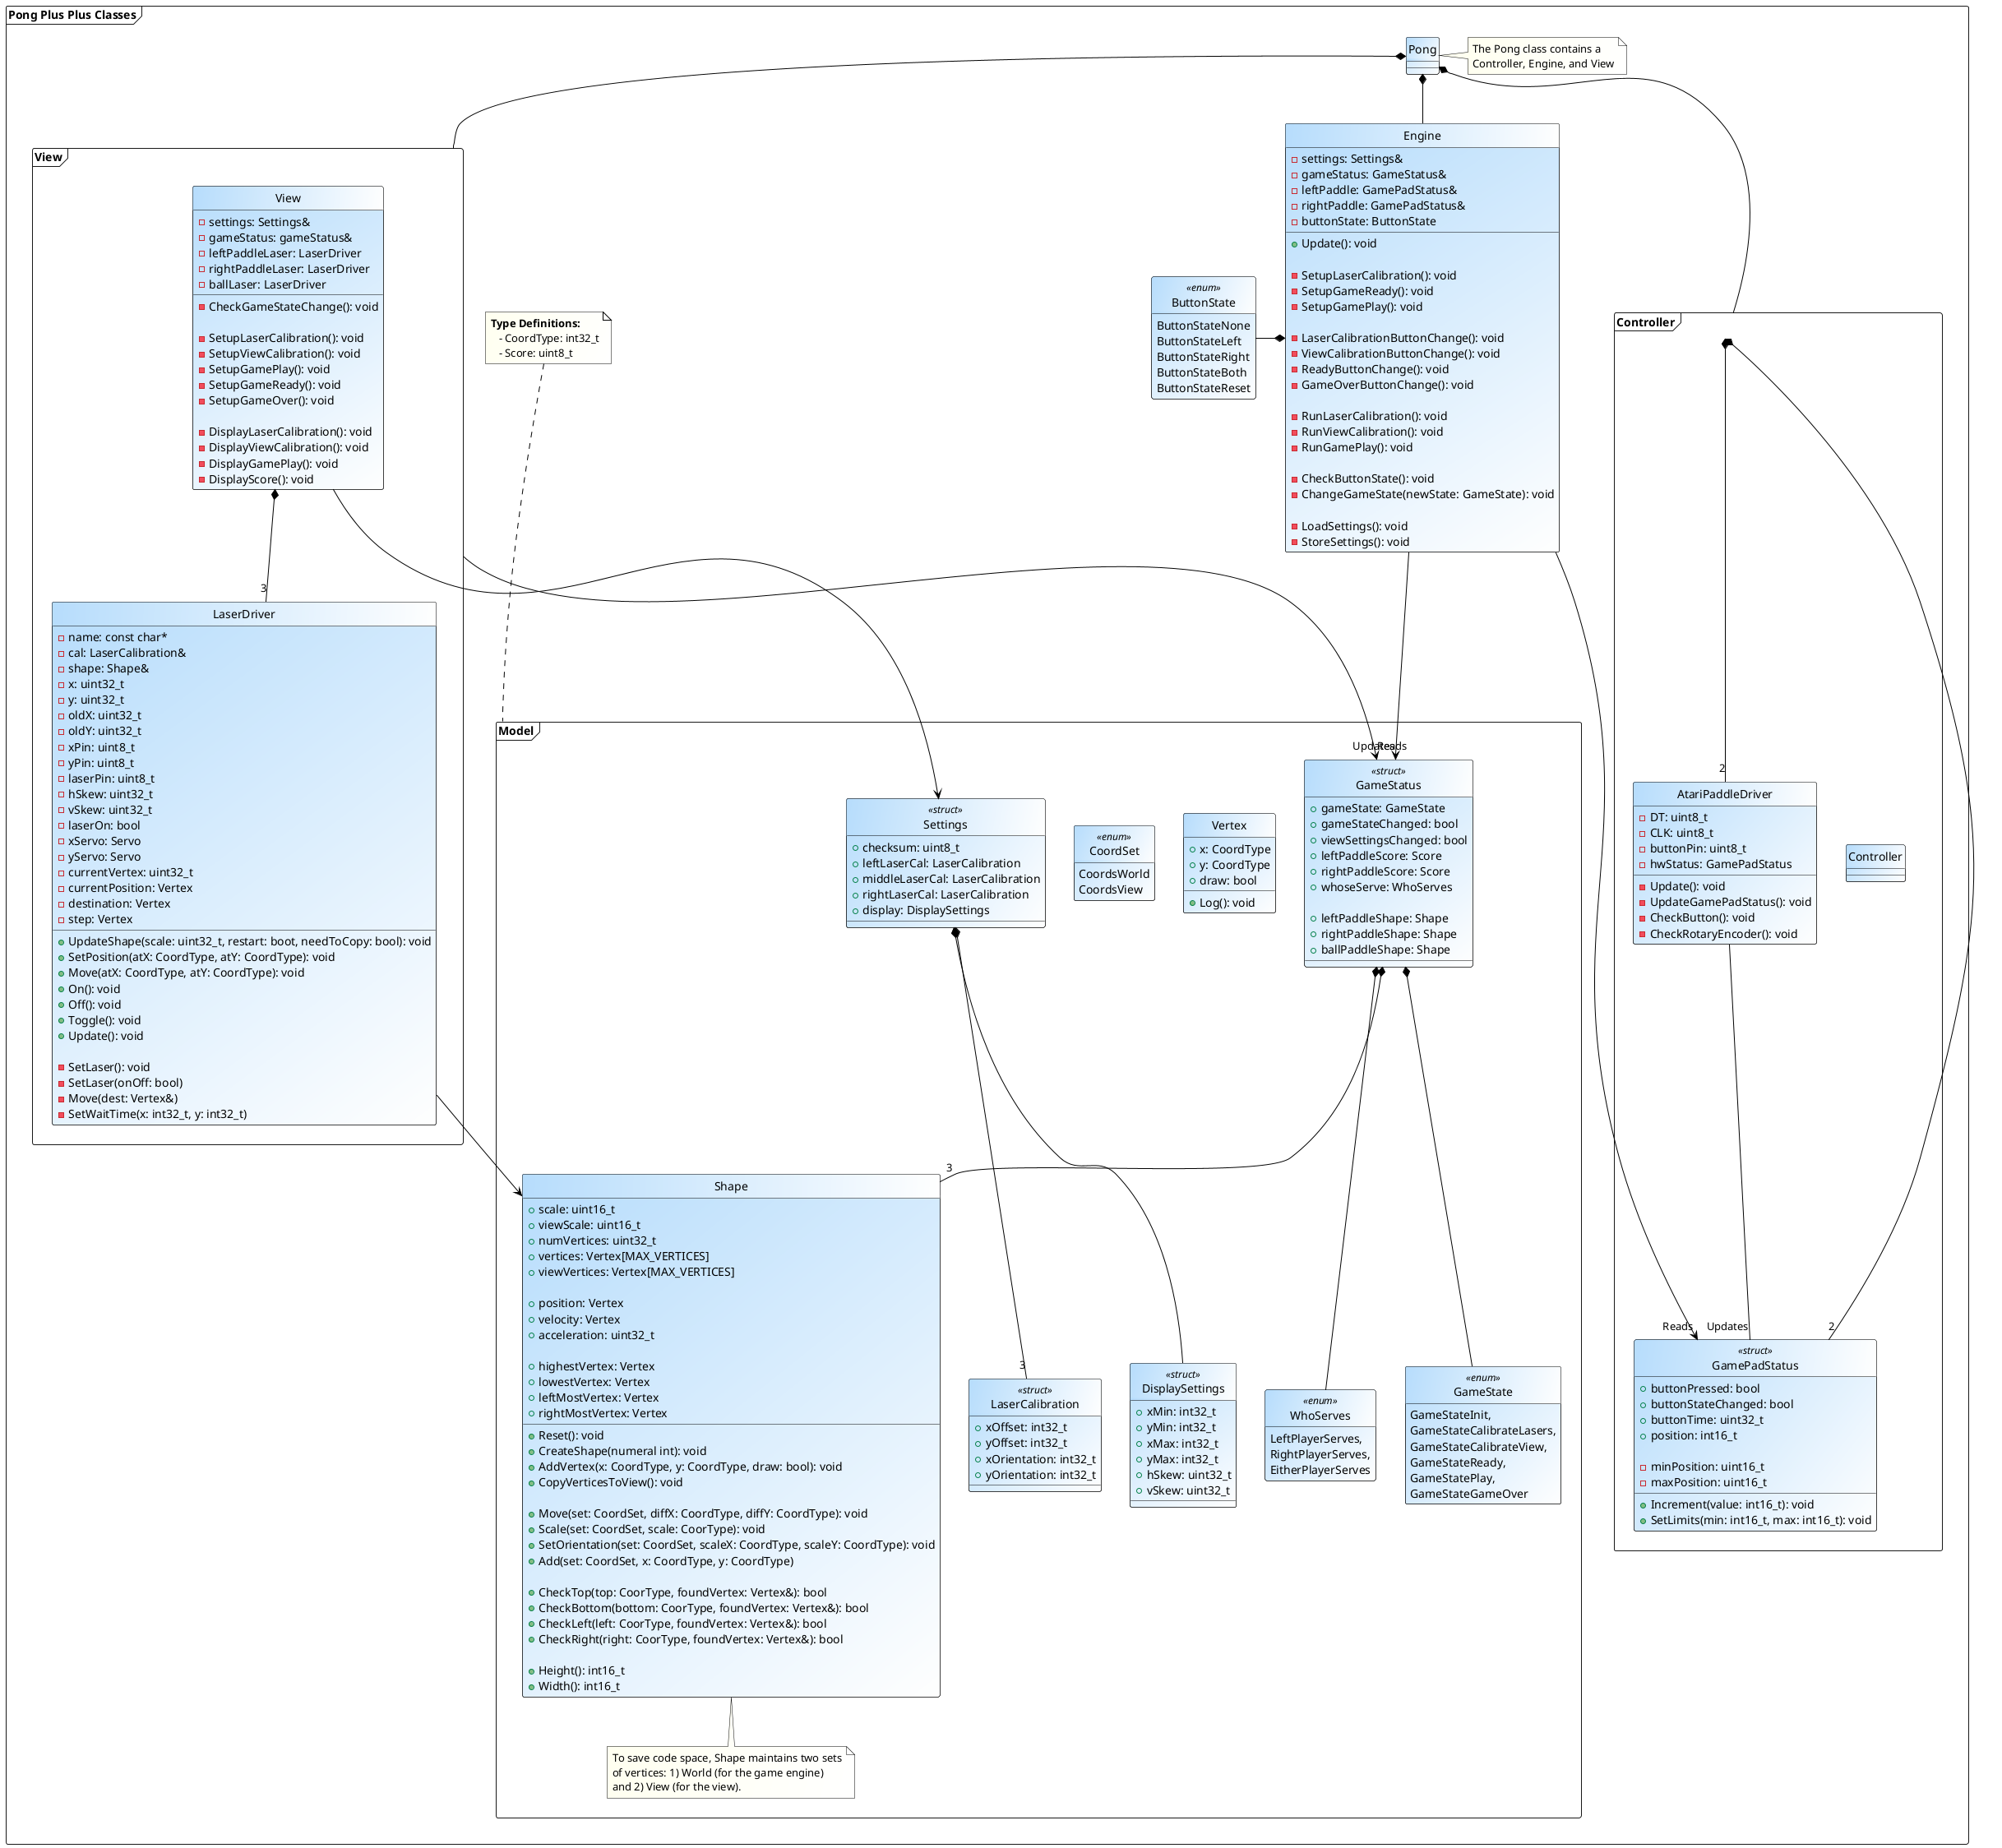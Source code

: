 
@startuml

skinparam class {
   backgroundcolor   #b7ddfc/White
   bordercolor       black
   ArrowColor        black
}

hide enum methods
hide circle

skinparam note {
   backgroundcolor   Ivory/White
   bordercolor       black
}

package "Pong Plus Plus Classes" <<Frame>> {

class Pong {
}


class Engine {
   - settings: Settings&
   - gameStatus: GameStatus&
   - leftPaddle: GamePadStatus&
   - rightPaddle: GamePadStatus&
   - buttonState: ButtonState

   + Update(): void

   - SetupLaserCalibration(): void
   - SetupGameReady(): void
   - SetupGamePlay(): void

   - LaserCalibrationButtonChange(): void
   - ViewCalibrationButtonChange(): void
   - ReadyButtonChange(): void
   - GameOverButtonChange(): void

   - RunLaserCalibration(): void
   - RunViewCalibration(): void
   - RunGamePlay(): void

   - CheckButtonState(): void
   - ChangeGameState(newState: GameState): void

   - LoadSettings(): void
   - StoreSettings(): void
}

enum ButtonState <<enum>> {
   ButtonStateNone
   ButtonStateLeft
   ButtonStateRight
   ButtonStateBoth
   ButtonStateReset
}

package "Controller" <<Frame>> {
   
   class Controller {
   }


   class AtariPaddleDriver {
      - DT: uint8_t
      - CLK: uint8_t
      - buttonPin: uint8_t
      - hwStatus: GamePadStatus
      
      - Update(): void
      - UpdateGamePadStatus(): void
      - CheckButton(): void
      - CheckRotaryEncoder(): void
   }


   class GamePadStatus <<struct>> {
      + buttonPressed: bool
      + buttonStateChanged: bool
      + buttonTime: uint32_t
      + position: int16_t
      
      - minPosition: uint16_t
      - maxPosition: uint16_t
     
      + Increment(value: int16_t): void 
      + SetLimits(min: int16_t, max: int16_t): void
   }
}

package "Model" <<Frame>> {

   class GameStatus <<struct>> {
      + gameState: GameState
      + gameStateChanged: bool
      + viewSettingsChanged: bool
      + leftPaddleScore: Score
      + rightPaddleScore: Score
      + whoseServe: WhoServes
      
      + leftPaddleShape: Shape
      + rightPaddleShape: Shape
      + ballPaddleShape: Shape
   }

   enum GameState <<enum>> {
      GameStateInit,
      GameStateCalibrateLasers,
      GameStateCalibrateView,
      GameStateReady,
      GameStatePlay,
      GameStateGameOver
   }

   enum WhoServes <<enum>> {
      LeftPlayerServes,
      RightPlayerServes,
      EitherPlayerServes
   }

   class Vertex {
      + x: CoordType
      + y: CoordType
      + draw: bool

      + Log(): void
   }

   enum CoordSet <<enum>> {
      CoordsWorld
      CoordsView
   }

   class Shape {
      + scale: uint16_t
      + viewScale: uint16_t
      + numVertices: uint32_t
      + vertices: Vertex[MAX_VERTICES]
      + viewVertices: Vertex[MAX_VERTICES]

      + position: Vertex
      + velocity: Vertex
      + acceleration: uint32_t

      + highestVertex: Vertex
      + lowestVertex: Vertex
      + leftMostVertex: Vertex
      + rightMostVertex: Vertex

      + Reset(): void
      + CreateShape(numeral int): void
      + AddVertex(x: CoordType, y: CoordType, draw: bool): void
      + CopyVerticesToView(): void

      + Move(set: CoordSet, diffX: CoordType, diffY: CoordType): void
      + Scale(set: CoordSet, scale: CoorType): void
      + SetOrientation(set: CoordSet, scaleX: CoordType, scaleY: CoordType): void
      + Add(set: CoordSet, x: CoordType, y: CoordType)

      + CheckTop(top: CoorType, foundVertex: Vertex&): bool
      + CheckBottom(bottom: CoorType, foundVertex: Vertex&): bool
      + CheckLeft(left: CoorType, foundVertex: Vertex&): bool
      + CheckRight(right: CoorType, foundVertex: Vertex&): bool
      
      + Height(): int16_t
      + Width(): int16_t
   }

   class Settings <<struct>> {
      + checksum: uint8_t
      + leftLaserCal: LaserCalibration
      + middleLaserCal: LaserCalibration
      + rightLaserCal: LaserCalibration
      + display: DisplaySettings
   }

   class LaserCalibration <<struct>> {
      + xOffset: int32_t
      + yOffset: int32_t
      + xOrientation: int32_t
      + yOrientation: int32_t
   }

   class DisplaySettings <<struct>> {
      + xMin: int32_t
      + yMin: int32_t
      + xMax: int32_t
      + yMax: int32_t
      + hSkew: uint32_t
      + vSkew: uint32_t
   }

   Settings *-- "3" LaserCalibration
   Settings *-- DisplaySettings

   GameStatus *-- "3" Shape
   GameStatus *-- GameState
   GameStatus *-- WhoServes

   note bottom of Shape
      To save code space, Shape maintains two sets
      of vertices: 1) World (for the game engine)
      and 2) View (for the view).
   end note
}

package "View" <<Frame>> {
   class View {
      - settings: Settings&
      - gameStatus: gameStatus&
      - leftPaddleLaser: LaserDriver
      - rightPaddleLaser: LaserDriver
      - ballLaser: LaserDriver
      
      - CheckGameStateChange(): void
      
      - SetupLaserCalibration(): void
      - SetupViewCalibration(): void
      - SetupGamePlay(): void
      - SetupGameReady(): void
      - SetupGameOver(): void
      
      - DisplayLaserCalibration(): void
      - DisplayViewCalibration(): void
      - DisplayGamePlay(): void
      - DisplayScore(): void
   }
   
   class LaserDriver {
      - name: const char*
      - cal: LaserCalibration&
      - shape: Shape&
      - x: uint32_t
      - y: uint32_t
      - oldX: uint32_t
      - oldY: uint32_t
      - xPin: uint8_t
      - yPin: uint8_t
      - laserPin: uint8_t
      - hSkew: uint32_t
      - vSkew: uint32_t
      - laserOn: bool
      - xServo: Servo
      - yServo: Servo
      - currentVertex: uint32_t
      - currentPosition: Vertex
      - destination: Vertex
      - step: Vertex
      
      + UpdateShape(scale: uint32_t, restart: boot, needToCopy: bool): void
      + SetPosition(atX: CoordType, atY: CoordType): void
      + Move(atX: CoordType, atY: CoordType): void
      + On(): void
      + Off(): void
      + Toggle(): void
      + Update(): void
      
      - SetLaser(): void
      - SetLaser(onOff: bool)
      - Move(dest: Vertex&)
      - SetWaitTime(x: int32_t, y: int32_t)
   }
   
   View *-- "3" LaserDriver
   LaserDriver --> Shape
   View --> Settings
}

Pong *-- View
Pong *-- Engine
Pong *-- Controller
Controller *-- "2" AtariPaddleDriver
Controller *-- "2" GamePadStatus
AtariPaddleDriver -- "Updates" GamePadStatus
Engine -down-> "Reads" GamePadStatus
Engine -down-> "Updates" GameStatus 
Engine *-left- ButtonState
View -left-> "Reads" GameStatus 

note right of Pong
   The Pong class contains a
   Controller, Engine, and View
end note

note top of Model
   <b>Type Definitions:</b>
      - CoordType: int32_t
      - Score: uint8_t
end note

}

@enduml
